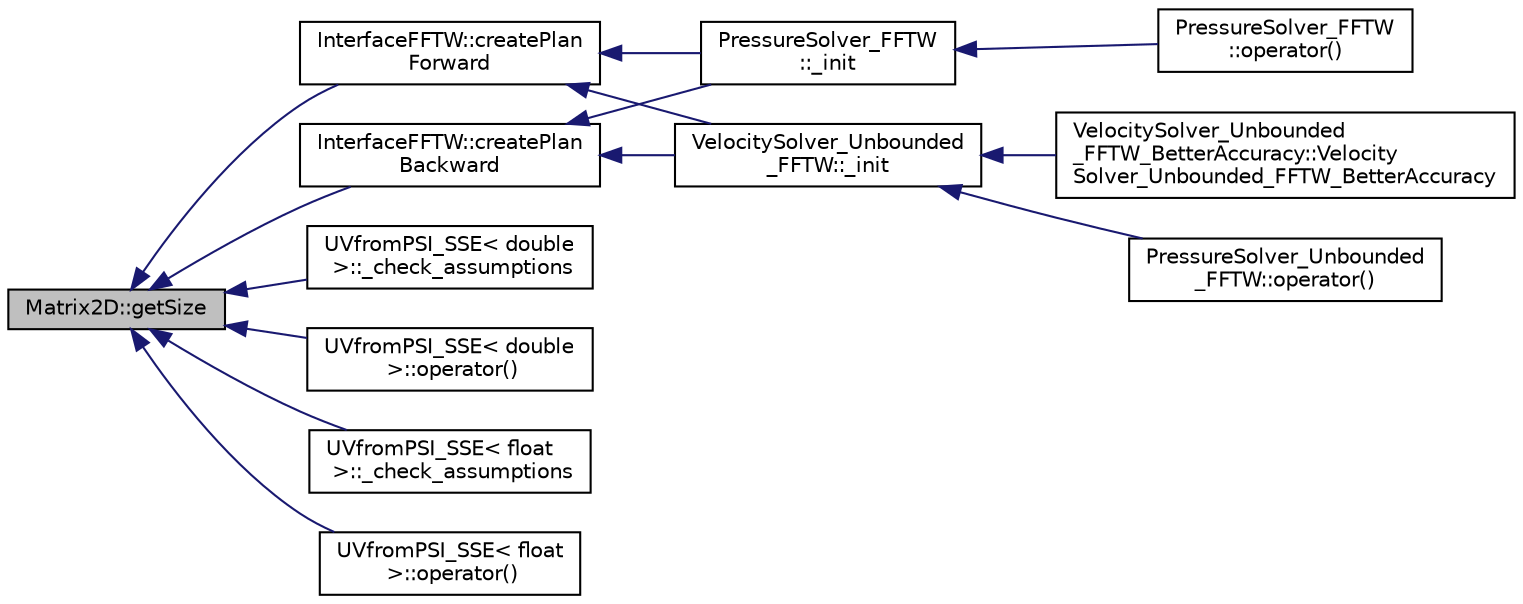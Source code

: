 digraph "Matrix2D::getSize"
{
  edge [fontname="Helvetica",fontsize="10",labelfontname="Helvetica",labelfontsize="10"];
  node [fontname="Helvetica",fontsize="10",shape=record];
  rankdir="LR";
  Node1 [label="Matrix2D::getSize",height=0.2,width=0.4,color="black", fillcolor="grey75", style="filled", fontcolor="black"];
  Node1 -> Node2 [dir="back",color="midnightblue",fontsize="10",style="solid",fontname="Helvetica"];
  Node2 [label="InterfaceFFTW::createPlan\lForward",height=0.2,width=0.4,color="black", fillcolor="white", style="filled",URL="$class_interface_f_f_t_w.html#ae4f34532c57a98db7339f8726054c497"];
  Node2 -> Node3 [dir="back",color="midnightblue",fontsize="10",style="solid",fontname="Helvetica"];
  Node3 [label="PressureSolver_FFTW\l::_init",height=0.2,width=0.4,color="black", fillcolor="white", style="filled",URL="$class_pressure_solver___f_f_t_w.html#a009887d2dd55f2fa8bfa051d0fc8a2ed"];
  Node3 -> Node4 [dir="back",color="midnightblue",fontsize="10",style="solid",fontname="Helvetica"];
  Node4 [label="PressureSolver_FFTW\l::operator()",height=0.2,width=0.4,color="black", fillcolor="white", style="filled",URL="$class_pressure_solver___f_f_t_w.html#ae44fe0bfd308ae294dbe0f61d9b43a20"];
  Node2 -> Node5 [dir="back",color="midnightblue",fontsize="10",style="solid",fontname="Helvetica"];
  Node5 [label="VelocitySolver_Unbounded\l_FFTW::_init",height=0.2,width=0.4,color="black", fillcolor="white", style="filled",URL="$class_velocity_solver___unbounded___f_f_t_w.html#a438430f0e53d259baa46539c2ba5acbc"];
  Node5 -> Node6 [dir="back",color="midnightblue",fontsize="10",style="solid",fontname="Helvetica"];
  Node6 [label="PressureSolver_Unbounded\l_FFTW::operator()",height=0.2,width=0.4,color="black", fillcolor="white", style="filled",URL="$class_pressure_solver___unbounded___f_f_t_w.html#af38fd881b74dd1d7c8e251156b0eae2c"];
  Node5 -> Node7 [dir="back",color="midnightblue",fontsize="10",style="solid",fontname="Helvetica"];
  Node7 [label="VelocitySolver_Unbounded\l_FFTW_BetterAccuracy::Velocity\lSolver_Unbounded_FFTW_BetterAccuracy",height=0.2,width=0.4,color="black", fillcolor="white", style="filled",URL="$class_velocity_solver___unbounded___f_f_t_w___better_accuracy.html#a83c87183908cd6a75e46c789156db1de"];
  Node1 -> Node8 [dir="back",color="midnightblue",fontsize="10",style="solid",fontname="Helvetica"];
  Node8 [label="InterfaceFFTW::createPlan\lBackward",height=0.2,width=0.4,color="black", fillcolor="white", style="filled",URL="$class_interface_f_f_t_w.html#a4986e58342aa4f57a1dc4d3f580d3241"];
  Node8 -> Node3 [dir="back",color="midnightblue",fontsize="10",style="solid",fontname="Helvetica"];
  Node8 -> Node5 [dir="back",color="midnightblue",fontsize="10",style="solid",fontname="Helvetica"];
  Node1 -> Node9 [dir="back",color="midnightblue",fontsize="10",style="solid",fontname="Helvetica"];
  Node9 [label="UVfromPSI_SSE\< double\l \>::_check_assumptions",height=0.2,width=0.4,color="black", fillcolor="white", style="filled",URL="$struct_u_vfrom_p_s_i___s_s_e_3_01double_01_4.html#a819a9b7f93d5acd5dfb2dceb4c4b64a9"];
  Node1 -> Node10 [dir="back",color="midnightblue",fontsize="10",style="solid",fontname="Helvetica"];
  Node10 [label="UVfromPSI_SSE\< double\l \>::operator()",height=0.2,width=0.4,color="black", fillcolor="white", style="filled",URL="$struct_u_vfrom_p_s_i___s_s_e_3_01double_01_4.html#a2854bee9f48d0ecafb436f53e8dd17ae"];
  Node1 -> Node11 [dir="back",color="midnightblue",fontsize="10",style="solid",fontname="Helvetica"];
  Node11 [label="UVfromPSI_SSE\< float\l \>::_check_assumptions",height=0.2,width=0.4,color="black", fillcolor="white", style="filled",URL="$struct_u_vfrom_p_s_i___s_s_e_3_01float_01_4.html#a881d64138872b749a022d15096b16f35"];
  Node1 -> Node12 [dir="back",color="midnightblue",fontsize="10",style="solid",fontname="Helvetica"];
  Node12 [label="UVfromPSI_SSE\< float\l \>::operator()",height=0.2,width=0.4,color="black", fillcolor="white", style="filled",URL="$struct_u_vfrom_p_s_i___s_s_e_3_01float_01_4.html#aff805046b744c5b622b8a241e1dac4a3"];
}
